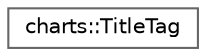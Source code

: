 digraph "Graphical Class Hierarchy"
{
 // LATEX_PDF_SIZE
  bgcolor="transparent";
  edge [fontname=Helvetica,fontsize=10,labelfontname=Helvetica,labelfontsize=10];
  node [fontname=Helvetica,fontsize=10,shape=box,height=0.2,width=0.4];
  rankdir="LR";
  Node0 [id="Node000000",label="charts::TitleTag",height=0.2,width=0.4,color="grey40", fillcolor="white", style="filled",URL="$structcharts_1_1TitleTag.html",tooltip=" "];
}
